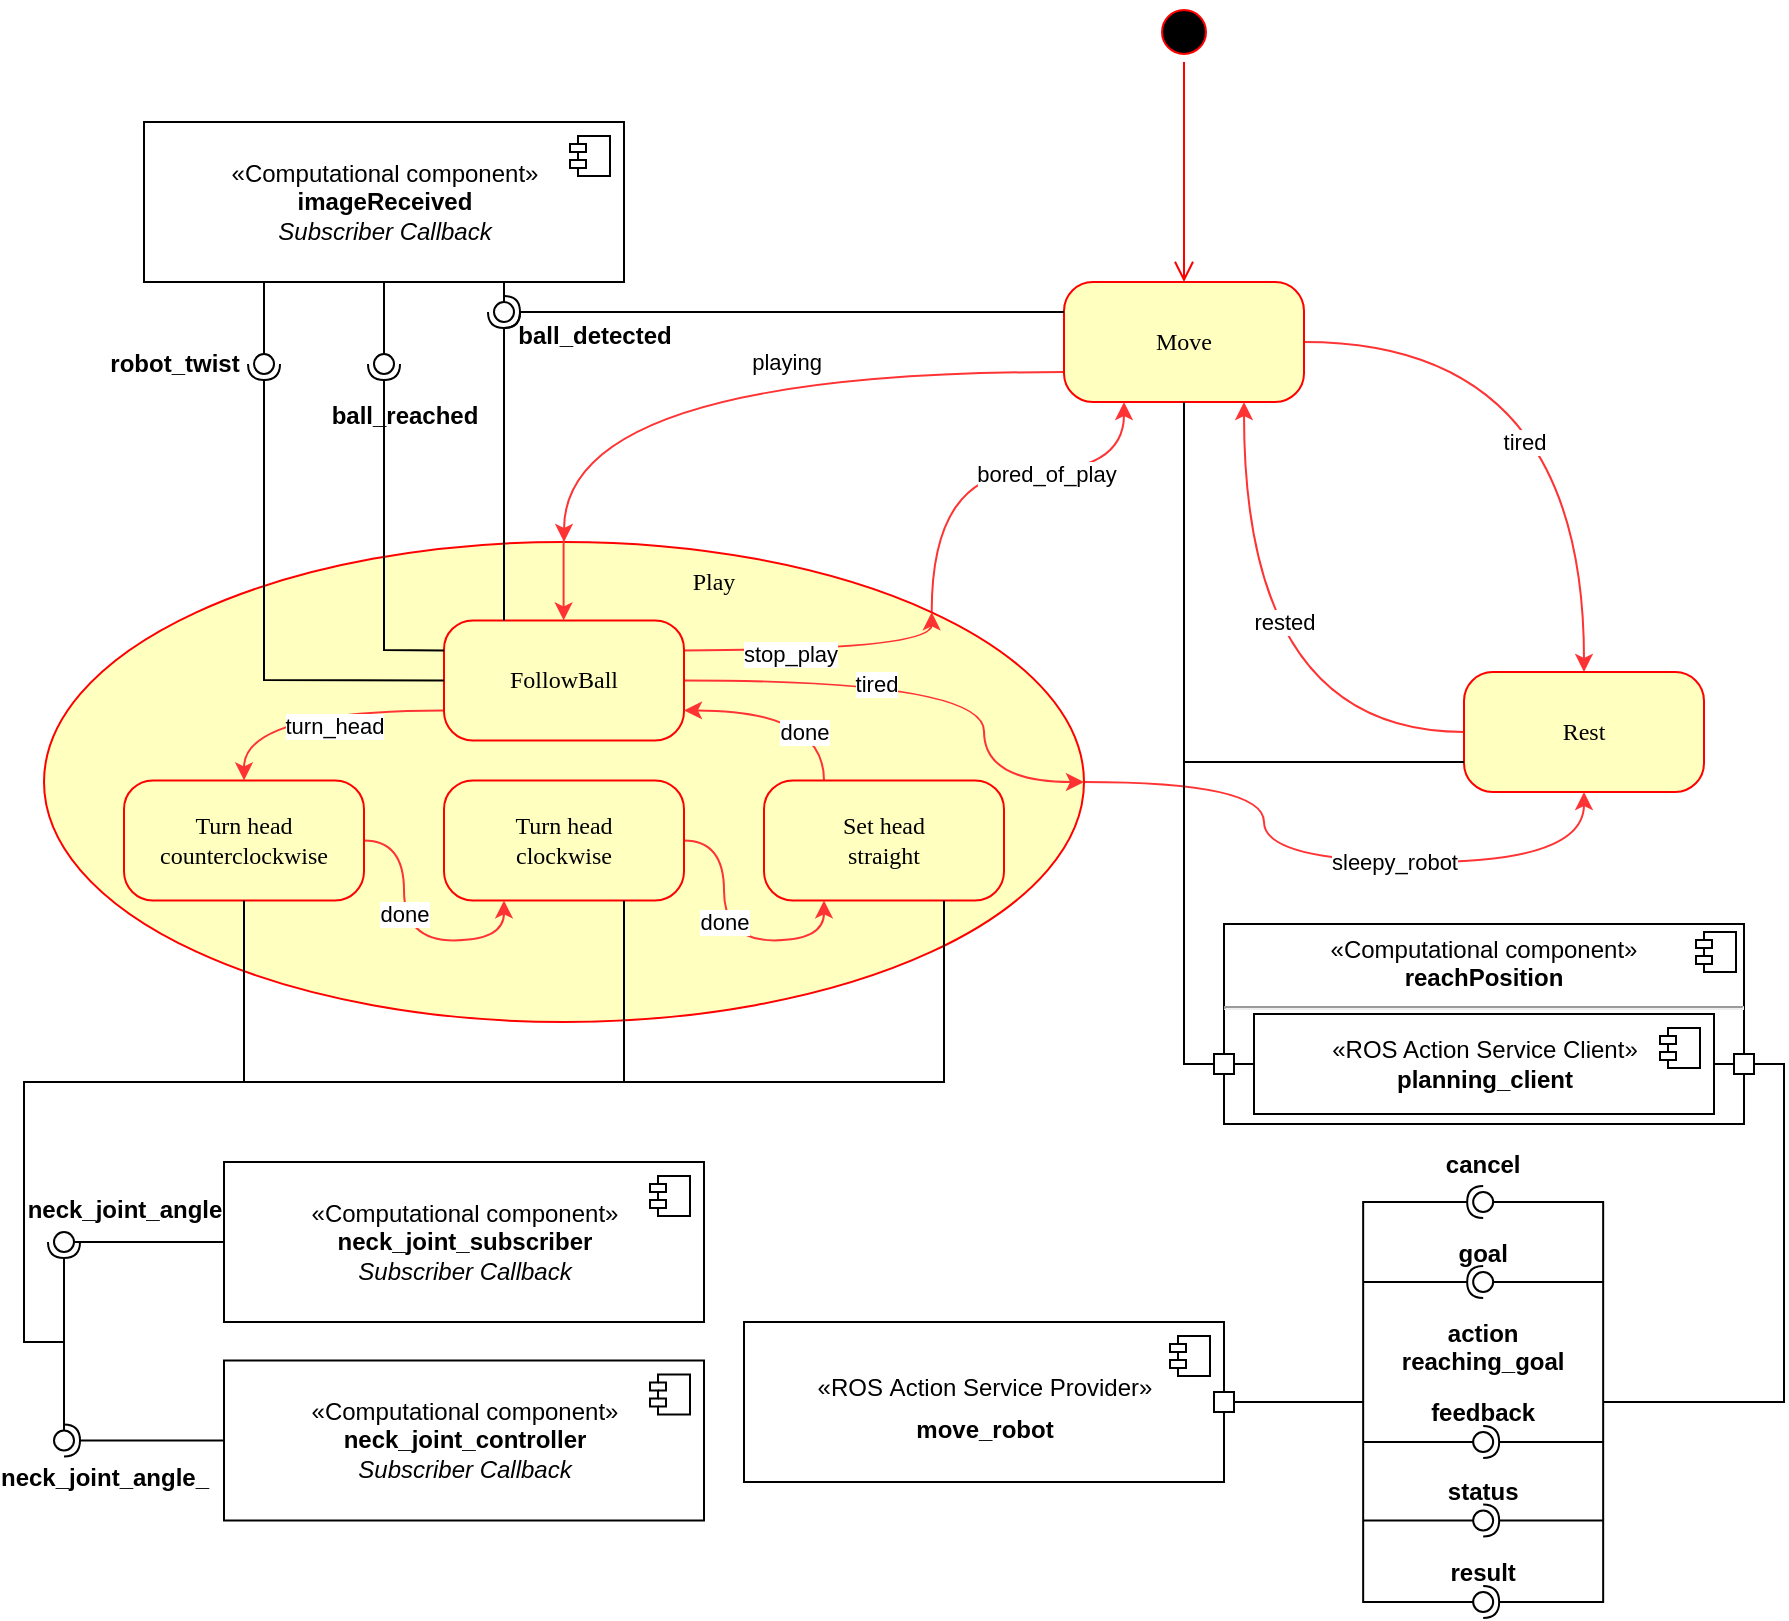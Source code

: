 <mxfile version="13.10.0" type="device"><diagram name="Page-1" id="58cdce13-f638-feb5-8d6f-7d28b1aa9fa0"><mxGraphModel dx="2427" dy="840" grid="1" gridSize="10" guides="1" tooltips="1" connect="1" arrows="1" fold="1" page="1" pageScale="1" pageWidth="1100" pageHeight="850" background="#ffffff" math="0" shadow="0"><root><mxCell id="0"/><mxCell id="1" parent="0"/><mxCell id="382b91b5511bd0f7-1" value="" style="ellipse;html=1;shape=startState;fillColor=#000000;strokeColor=#ff0000;rounded=1;shadow=0;comic=0;labelBackgroundColor=none;fontFamily=Verdana;fontSize=12;fontColor=#000000;align=center;direction=south;" parent="1" vertex="1"><mxGeometry x="445" y="60" width="30" height="30" as="geometry"/></mxCell><mxCell id="q9fTRV6pv9ZnCtk3dpwy-1" style="edgeStyle=orthogonalEdgeStyle;orthogonalLoop=1;jettySize=auto;html=1;entryX=0.5;entryY=0;entryDx=0;entryDy=0;strokeColor=#FF3333;curved=1;" parent="1" source="382b91b5511bd0f7-6" target="382b91b5511bd0f7-7" edge="1"><mxGeometry relative="1" as="geometry"/></mxCell><mxCell id="q9fTRV6pv9ZnCtk3dpwy-2" value="tired" style="edgeLabel;html=1;align=center;verticalAlign=middle;resizable=0;points=[];" parent="q9fTRV6pv9ZnCtk3dpwy-1" vertex="1" connectable="0"><mxGeometry x="-0.41" y="2" relative="1" as="geometry"><mxPoint x="20" y="52" as="offset"/></mxGeometry></mxCell><mxCell id="q9fTRV6pv9ZnCtk3dpwy-8" style="edgeStyle=orthogonalEdgeStyle;orthogonalLoop=1;jettySize=auto;html=1;strokeColor=#FF3333;curved=1;exitX=0;exitY=0.75;exitDx=0;exitDy=0;" parent="1" source="382b91b5511bd0f7-6" target="RndtW7OPhtm_kbMzZu8z-10" edge="1"><mxGeometry relative="1" as="geometry"><mxPoint x="280" y="350" as="targetPoint"/></mxGeometry></mxCell><mxCell id="q9fTRV6pv9ZnCtk3dpwy-9" value="playing" style="edgeLabel;html=1;align=center;verticalAlign=middle;resizable=0;points=[];" parent="q9fTRV6pv9ZnCtk3dpwy-8" vertex="1" connectable="0"><mxGeometry x="-0.731" y="2" relative="1" as="geometry"><mxPoint x="-93.97" y="-7.03" as="offset"/></mxGeometry></mxCell><mxCell id="382b91b5511bd0f7-6" value="Move" style="rounded=1;whiteSpace=wrap;html=1;arcSize=24;fillColor=#ffffc0;strokeColor=#ff0000;shadow=0;comic=0;labelBackgroundColor=none;fontFamily=Verdana;fontSize=12;fontColor=#000000;align=center;" parent="1" vertex="1"><mxGeometry x="400" y="200" width="120" height="60" as="geometry"/></mxCell><mxCell id="q9fTRV6pv9ZnCtk3dpwy-3" style="edgeStyle=orthogonalEdgeStyle;orthogonalLoop=1;jettySize=auto;html=1;entryX=0.75;entryY=1;entryDx=0;entryDy=0;strokeColor=#FF3333;curved=1;" parent="1" source="382b91b5511bd0f7-7" target="382b91b5511bd0f7-6" edge="1"><mxGeometry relative="1" as="geometry"/></mxCell><mxCell id="q9fTRV6pv9ZnCtk3dpwy-4" value="rested" style="edgeLabel;html=1;align=center;verticalAlign=middle;resizable=0;points=[];" parent="q9fTRV6pv9ZnCtk3dpwy-3" vertex="1" connectable="0"><mxGeometry x="-0.527" y="2" relative="1" as="geometry"><mxPoint x="-25" y="-57" as="offset"/></mxGeometry></mxCell><mxCell id="382b91b5511bd0f7-7" value="Rest" style="rounded=1;whiteSpace=wrap;html=1;arcSize=24;fillColor=#ffffc0;strokeColor=#ff0000;shadow=0;comic=0;labelBackgroundColor=none;fontFamily=Verdana;fontSize=12;fontColor=#000000;align=center;" parent="1" vertex="1"><mxGeometry x="600" y="395" width="120" height="60" as="geometry"/></mxCell><mxCell id="2a3bc250acf0617d-9" style="edgeStyle=orthogonalEdgeStyle;html=1;labelBackgroundColor=none;endArrow=open;endSize=8;strokeColor=#ff0000;fontFamily=Verdana;fontSize=12;align=left;" parent="1" source="382b91b5511bd0f7-1" target="382b91b5511bd0f7-6" edge="1"><mxGeometry relative="1" as="geometry"/></mxCell><mxCell id="q9fTRV6pv9ZnCtk3dpwy-49" value="" style="rounded=0;orthogonalLoop=1;jettySize=auto;html=1;endArrow=none;endFill=0;entryX=0;entryY=0.75;entryDx=0;entryDy=0;" parent="1" target="382b91b5511bd0f7-7" edge="1"><mxGeometry relative="1" as="geometry"><mxPoint x="460" y="440" as="sourcePoint"/><mxPoint x="465" y="460" as="targetPoint"/><Array as="points"/></mxGeometry></mxCell><mxCell id="WLlmBkGU7mOKNm66oaOC-33" value="" style="rounded=0;orthogonalLoop=1;jettySize=auto;html=1;endArrow=none;endFill=0;" parent="1" edge="1"><mxGeometry relative="1" as="geometry"><mxPoint x="549.58" y="659.5" as="sourcePoint"/><mxPoint x="549.58" y="860.5" as="targetPoint"/><Array as="points"/></mxGeometry></mxCell><mxCell id="WLlmBkGU7mOKNm66oaOC-34" value="" style="rounded=0;orthogonalLoop=1;jettySize=auto;html=1;endArrow=none;endFill=0;" parent="1" target="WLlmBkGU7mOKNm66oaOC-36" edge="1"><mxGeometry relative="1" as="geometry"><mxPoint x="669.58" y="660" as="sourcePoint"/></mxGeometry></mxCell><mxCell id="WLlmBkGU7mOKNm66oaOC-35" value="" style="rounded=0;orthogonalLoop=1;jettySize=auto;html=1;endArrow=halfCircle;endFill=0;entryX=0.5;entryY=0.5;entryDx=0;entryDy=0;endSize=6;strokeWidth=1;" parent="1" target="WLlmBkGU7mOKNm66oaOC-36" edge="1"><mxGeometry relative="1" as="geometry"><mxPoint x="549.58" y="660" as="sourcePoint"/></mxGeometry></mxCell><mxCell id="WLlmBkGU7mOKNm66oaOC-36" value="" style="ellipse;whiteSpace=wrap;html=1;fontFamily=Helvetica;fontSize=12;fontColor=#000000;align=center;strokeColor=#000000;fillColor=#ffffff;points=[];aspect=fixed;resizable=0;" parent="1" vertex="1"><mxGeometry x="604.58" y="655" width="10" height="10" as="geometry"/></mxCell><mxCell id="WLlmBkGU7mOKNm66oaOC-37" value="" style="rounded=0;orthogonalLoop=1;jettySize=auto;html=1;endArrow=none;endFill=0;" parent="1" target="WLlmBkGU7mOKNm66oaOC-39" edge="1"><mxGeometry relative="1" as="geometry"><mxPoint x="669.58" y="700" as="sourcePoint"/></mxGeometry></mxCell><mxCell id="WLlmBkGU7mOKNm66oaOC-38" value="" style="rounded=0;orthogonalLoop=1;jettySize=auto;html=1;endArrow=halfCircle;endFill=0;entryX=0.5;entryY=0.5;entryDx=0;entryDy=0;endSize=6;strokeWidth=1;" parent="1" target="WLlmBkGU7mOKNm66oaOC-39" edge="1"><mxGeometry relative="1" as="geometry"><mxPoint x="549.58" y="700" as="sourcePoint"/></mxGeometry></mxCell><mxCell id="WLlmBkGU7mOKNm66oaOC-39" value="" style="ellipse;whiteSpace=wrap;html=1;fontFamily=Helvetica;fontSize=12;fontColor=#000000;align=center;strokeColor=#000000;fillColor=#ffffff;points=[];aspect=fixed;resizable=0;" parent="1" vertex="1"><mxGeometry x="604.58" y="695" width="10" height="10" as="geometry"/></mxCell><mxCell id="WLlmBkGU7mOKNm66oaOC-40" value="goal" style="text;align=center;fontStyle=1;verticalAlign=middle;spacingLeft=3;spacingRight=3;strokeColor=none;rotatable=0;points=[[0,0.5],[1,0.5]];portConstraint=eastwest;" parent="1" vertex="1"><mxGeometry x="594.58" y="674.25" width="30" height="21" as="geometry"/></mxCell><mxCell id="WLlmBkGU7mOKNm66oaOC-41" value="action&#10;reaching_goal" style="text;align=center;fontStyle=1;verticalAlign=middle;spacingLeft=3;spacingRight=3;strokeColor=none;rotatable=0;points=[[0,0.5],[1,0.5]];portConstraint=eastwest;" parent="1" vertex="1"><mxGeometry x="569.58" y="719" width="80" height="26" as="geometry"/></mxCell><mxCell id="WLlmBkGU7mOKNm66oaOC-46" value="" style="rounded=0;orthogonalLoop=1;jettySize=auto;html=1;endArrow=none;endFill=0;" parent="1" target="WLlmBkGU7mOKNm66oaOC-48" edge="1"><mxGeometry relative="1" as="geometry"><mxPoint x="549.58" y="819.25" as="sourcePoint"/></mxGeometry></mxCell><mxCell id="WLlmBkGU7mOKNm66oaOC-47" value="" style="rounded=0;orthogonalLoop=1;jettySize=auto;html=1;endArrow=halfCircle;endFill=0;entryX=0.5;entryY=0.5;entryDx=0;entryDy=0;endSize=6;strokeWidth=1;" parent="1" target="WLlmBkGU7mOKNm66oaOC-48" edge="1"><mxGeometry relative="1" as="geometry"><mxPoint x="669.58" y="819.25" as="sourcePoint"/></mxGeometry></mxCell><mxCell id="WLlmBkGU7mOKNm66oaOC-48" value="" style="ellipse;whiteSpace=wrap;html=1;fontFamily=Helvetica;fontSize=12;fontColor=#000000;align=center;strokeColor=#000000;fillColor=#ffffff;points=[];aspect=fixed;resizable=0;" parent="1" vertex="1"><mxGeometry x="604.58" y="814.25" width="10" height="10" as="geometry"/></mxCell><mxCell id="WLlmBkGU7mOKNm66oaOC-49" value="status" style="text;align=center;fontStyle=1;verticalAlign=middle;spacingLeft=3;spacingRight=3;strokeColor=none;rotatable=0;points=[[0,0.5],[1,0.5]];portConstraint=eastwest;" parent="1" vertex="1"><mxGeometry x="594.58" y="793.25" width="30" height="21" as="geometry"/></mxCell><mxCell id="WLlmBkGU7mOKNm66oaOC-50" value="" style="rounded=0;orthogonalLoop=1;jettySize=auto;html=1;endArrow=none;endFill=0;" parent="1" target="WLlmBkGU7mOKNm66oaOC-52" edge="1"><mxGeometry relative="1" as="geometry"><mxPoint x="549.58" y="860" as="sourcePoint"/></mxGeometry></mxCell><mxCell id="WLlmBkGU7mOKNm66oaOC-51" value="" style="rounded=0;orthogonalLoop=1;jettySize=auto;html=1;endArrow=halfCircle;endFill=0;entryX=0.5;entryY=0.5;entryDx=0;entryDy=0;endSize=6;strokeWidth=1;" parent="1" target="WLlmBkGU7mOKNm66oaOC-52" edge="1"><mxGeometry relative="1" as="geometry"><mxPoint x="669.58" y="860" as="sourcePoint"/></mxGeometry></mxCell><mxCell id="WLlmBkGU7mOKNm66oaOC-52" value="" style="ellipse;whiteSpace=wrap;html=1;fontFamily=Helvetica;fontSize=12;fontColor=#000000;align=center;strokeColor=#000000;fillColor=#ffffff;points=[];aspect=fixed;resizable=0;" parent="1" vertex="1"><mxGeometry x="604.58" y="855" width="10" height="10" as="geometry"/></mxCell><mxCell id="WLlmBkGU7mOKNm66oaOC-53" value="result" style="text;align=center;fontStyle=1;verticalAlign=middle;spacingLeft=3;spacingRight=3;strokeColor=none;rotatable=0;points=[[0,0.5],[1,0.5]];portConstraint=eastwest;" parent="1" vertex="1"><mxGeometry x="594.58" y="834" width="30" height="21" as="geometry"/></mxCell><mxCell id="WLlmBkGU7mOKNm66oaOC-54" value="" style="rounded=0;orthogonalLoop=1;jettySize=auto;html=1;endArrow=none;endFill=0;" parent="1" edge="1"><mxGeometry relative="1" as="geometry"><mxPoint x="669.58" y="659.5" as="sourcePoint"/><mxPoint x="669.58" y="860.5" as="targetPoint"/><Array as="points"/></mxGeometry></mxCell><mxCell id="WLlmBkGU7mOKNm66oaOC-55" value="cancel" style="text;align=center;fontStyle=1;verticalAlign=middle;spacingLeft=3;spacingRight=3;strokeColor=none;rotatable=0;points=[[0,0.5],[1,0.5]];portConstraint=eastwest;" parent="1" vertex="1"><mxGeometry x="594.58" y="630" width="30" height="21" as="geometry"/></mxCell><mxCell id="WLlmBkGU7mOKNm66oaOC-56" value="" style="rounded=0;orthogonalLoop=1;jettySize=auto;html=1;endArrow=none;endFill=0;" parent="1" target="WLlmBkGU7mOKNm66oaOC-58" edge="1"><mxGeometry relative="1" as="geometry"><mxPoint x="549.58" y="780" as="sourcePoint"/></mxGeometry></mxCell><mxCell id="WLlmBkGU7mOKNm66oaOC-57" value="" style="rounded=0;orthogonalLoop=1;jettySize=auto;html=1;endArrow=halfCircle;endFill=0;entryX=0.5;entryY=0.5;entryDx=0;entryDy=0;endSize=6;strokeWidth=1;" parent="1" target="WLlmBkGU7mOKNm66oaOC-58" edge="1"><mxGeometry relative="1" as="geometry"><mxPoint x="669.58" y="780" as="sourcePoint"/></mxGeometry></mxCell><mxCell id="WLlmBkGU7mOKNm66oaOC-58" value="" style="ellipse;whiteSpace=wrap;html=1;fontFamily=Helvetica;fontSize=12;fontColor=#000000;align=center;strokeColor=#000000;fillColor=#ffffff;points=[];aspect=fixed;resizable=0;" parent="1" vertex="1"><mxGeometry x="604.58" y="775" width="10" height="10" as="geometry"/></mxCell><mxCell id="WLlmBkGU7mOKNm66oaOC-59" value="feedback" style="text;align=center;fontStyle=1;verticalAlign=middle;spacingLeft=3;spacingRight=3;strokeColor=none;rotatable=0;points=[[0,0.5],[1,0.5]];portConstraint=eastwest;" parent="1" vertex="1"><mxGeometry x="594.58" y="754" width="30" height="21" as="geometry"/></mxCell><mxCell id="WLlmBkGU7mOKNm66oaOC-70" value="«Computational component»&lt;br&gt;&lt;b&gt;imageReceived&lt;br&gt;&lt;/b&gt;&lt;i&gt;Subscriber Callback&lt;/i&gt;" style="html=1;dropTarget=0;" parent="1" vertex="1"><mxGeometry x="-60" y="120" width="240" height="80" as="geometry"/></mxCell><mxCell id="WLlmBkGU7mOKNm66oaOC-71" value="" style="shape=module;jettyWidth=8;jettyHeight=4;" parent="WLlmBkGU7mOKNm66oaOC-70" vertex="1"><mxGeometry x="1" width="20" height="20" relative="1" as="geometry"><mxPoint x="-27" y="7" as="offset"/></mxGeometry></mxCell><mxCell id="RndtW7OPhtm_kbMzZu8z-28" style="edgeStyle=orthogonalEdgeStyle;curved=1;orthogonalLoop=1;jettySize=auto;html=1;exitX=0.5;exitY=0;exitDx=0;exitDy=0;entryX=0.5;entryY=0;entryDx=0;entryDy=0;strokeColor=#FF3333;" parent="1" source="RndtW7OPhtm_kbMzZu8z-10" target="RndtW7OPhtm_kbMzZu8z-11" edge="1"><mxGeometry relative="1" as="geometry"/></mxCell><mxCell id="RndtW7OPhtm_kbMzZu8z-29" style="edgeStyle=orthogonalEdgeStyle;curved=1;orthogonalLoop=1;jettySize=auto;html=1;entryX=0.5;entryY=0;entryDx=0;entryDy=0;strokeColor=#FF3333;" parent="1" source="RndtW7OPhtm_kbMzZu8z-10" target="RndtW7OPhtm_kbMzZu8z-11" edge="1"><mxGeometry relative="1" as="geometry"/></mxCell><mxCell id="RndtW7OPhtm_kbMzZu8z-35" style="edgeStyle=orthogonalEdgeStyle;curved=1;orthogonalLoop=1;jettySize=auto;html=1;entryX=0.5;entryY=1;entryDx=0;entryDy=0;strokeColor=#FF3333;" parent="1" source="RndtW7OPhtm_kbMzZu8z-10" target="382b91b5511bd0f7-7" edge="1"><mxGeometry relative="1" as="geometry"><Array as="points"><mxPoint x="500" y="450"/><mxPoint x="500" y="490"/><mxPoint x="660" y="490"/></Array></mxGeometry></mxCell><mxCell id="RndtW7OPhtm_kbMzZu8z-36" value="sleepy_robot" style="edgeLabel;html=1;align=center;verticalAlign=middle;resizable=0;points=[];" parent="RndtW7OPhtm_kbMzZu8z-35" vertex="1" connectable="0"><mxGeometry x="0.171" y="-2" relative="1" as="geometry"><mxPoint x="4.48" y="-2" as="offset"/></mxGeometry></mxCell><mxCell id="RndtW7OPhtm_kbMzZu8z-37" style="edgeStyle=orthogonalEdgeStyle;curved=1;orthogonalLoop=1;jettySize=auto;html=1;exitX=1;exitY=0;exitDx=0;exitDy=0;strokeColor=#FF3333;entryX=0.25;entryY=1;entryDx=0;entryDy=0;" parent="1" source="RndtW7OPhtm_kbMzZu8z-10" target="382b91b5511bd0f7-6" edge="1"><mxGeometry relative="1" as="geometry"><mxPoint x="440" y="310" as="targetPoint"/></mxGeometry></mxCell><mxCell id="RndtW7OPhtm_kbMzZu8z-38" value="bored_of_play" style="edgeLabel;html=1;align=center;verticalAlign=middle;resizable=0;points=[];" parent="RndtW7OPhtm_kbMzZu8z-37" vertex="1" connectable="0"><mxGeometry x="0.262" y="-1" relative="1" as="geometry"><mxPoint as="offset"/></mxGeometry></mxCell><mxCell id="RndtW7OPhtm_kbMzZu8z-10" value="Play" style="ellipse;whiteSpace=wrap;html=1;fillColor=#ffffc0;rounded=1;shadow=0;fontFamily=Verdana;strokeColor=#ff0000;arcSize=24;comic=0;spacingBottom=200;spacingLeft=150;" parent="1" vertex="1"><mxGeometry x="-110" y="330" width="520" height="240" as="geometry"/></mxCell><mxCell id="RndtW7OPhtm_kbMzZu8z-20" style="edgeStyle=orthogonalEdgeStyle;curved=1;orthogonalLoop=1;jettySize=auto;html=1;entryX=0.5;entryY=0;entryDx=0;entryDy=0;strokeColor=#FF3333;exitX=0;exitY=0.75;exitDx=0;exitDy=0;" parent="1" source="RndtW7OPhtm_kbMzZu8z-11" target="RndtW7OPhtm_kbMzZu8z-13" edge="1"><mxGeometry relative="1" as="geometry"/></mxCell><mxCell id="RndtW7OPhtm_kbMzZu8z-24" value="turn_head" style="edgeLabel;html=1;align=center;verticalAlign=middle;resizable=0;points=[];" parent="RndtW7OPhtm_kbMzZu8z-20" vertex="1" connectable="0"><mxGeometry x="-0.183" y="8" relative="1" as="geometry"><mxPoint as="offset"/></mxGeometry></mxCell><mxCell id="RndtW7OPhtm_kbMzZu8z-44" style="edgeStyle=orthogonalEdgeStyle;curved=1;orthogonalLoop=1;jettySize=auto;html=1;exitX=1;exitY=0.25;exitDx=0;exitDy=0;entryX=1;entryY=0;entryDx=0;entryDy=0;strokeColor=#FF3333;" parent="1" source="RndtW7OPhtm_kbMzZu8z-11" target="RndtW7OPhtm_kbMzZu8z-10" edge="1"><mxGeometry relative="1" as="geometry"><Array as="points"><mxPoint x="334" y="384"/></Array></mxGeometry></mxCell><mxCell id="RndtW7OPhtm_kbMzZu8z-47" value="stop_play" style="edgeLabel;html=1;align=center;verticalAlign=middle;resizable=0;points=[];" parent="RndtW7OPhtm_kbMzZu8z-44" vertex="1" connectable="0"><mxGeometry x="-0.262" y="-2" relative="1" as="geometry"><mxPoint as="offset"/></mxGeometry></mxCell><mxCell id="RndtW7OPhtm_kbMzZu8z-45" style="edgeStyle=orthogonalEdgeStyle;curved=1;orthogonalLoop=1;jettySize=auto;html=1;entryX=1;entryY=0.5;entryDx=0;entryDy=0;strokeColor=#FF3333;exitX=1;exitY=0.5;exitDx=0;exitDy=0;" parent="1" source="RndtW7OPhtm_kbMzZu8z-11" target="RndtW7OPhtm_kbMzZu8z-10" edge="1"><mxGeometry relative="1" as="geometry"><Array as="points"><mxPoint x="360" y="399"/><mxPoint x="360" y="450"/></Array></mxGeometry></mxCell><mxCell id="RndtW7OPhtm_kbMzZu8z-46" value="tired" style="edgeLabel;html=1;align=center;verticalAlign=middle;resizable=0;points=[];" parent="RndtW7OPhtm_kbMzZu8z-45" vertex="1" connectable="0"><mxGeometry x="-0.233" y="-2" relative="1" as="geometry"><mxPoint as="offset"/></mxGeometry></mxCell><mxCell id="RndtW7OPhtm_kbMzZu8z-11" value="FollowBall" style="rounded=1;whiteSpace=wrap;html=1;arcSize=24;fillColor=#ffffc0;strokeColor=#ff0000;shadow=0;comic=0;labelBackgroundColor=none;fontFamily=Verdana;fontSize=12;fontColor=#000000;align=center;" parent="1" vertex="1"><mxGeometry x="90" y="369.19" width="120" height="60" as="geometry"/></mxCell><mxCell id="RndtW7OPhtm_kbMzZu8z-22" style="edgeStyle=orthogonalEdgeStyle;curved=1;orthogonalLoop=1;jettySize=auto;html=1;entryX=0.25;entryY=1;entryDx=0;entryDy=0;strokeColor=#FF3333;" parent="1" source="RndtW7OPhtm_kbMzZu8z-12" target="RndtW7OPhtm_kbMzZu8z-14" edge="1"><mxGeometry relative="1" as="geometry"/></mxCell><mxCell id="RndtW7OPhtm_kbMzZu8z-26" value="done" style="edgeLabel;html=1;align=center;verticalAlign=middle;resizable=0;points=[];" parent="RndtW7OPhtm_kbMzZu8z-22" vertex="1" connectable="0"><mxGeometry x="-0.023" y="7" relative="1" as="geometry"><mxPoint x="-7.03" y="-7.74" as="offset"/></mxGeometry></mxCell><mxCell id="RndtW7OPhtm_kbMzZu8z-12" value="Turn head&lt;br&gt;clockwise" style="rounded=1;whiteSpace=wrap;html=1;arcSize=24;fillColor=#ffffc0;strokeColor=#ff0000;shadow=0;comic=0;labelBackgroundColor=none;fontFamily=Verdana;fontSize=12;fontColor=#000000;align=center;" parent="1" vertex="1"><mxGeometry x="90" y="449.19" width="120" height="60" as="geometry"/></mxCell><mxCell id="RndtW7OPhtm_kbMzZu8z-21" style="edgeStyle=orthogonalEdgeStyle;curved=1;orthogonalLoop=1;jettySize=auto;html=1;entryX=0.25;entryY=1;entryDx=0;entryDy=0;strokeColor=#FF3333;" parent="1" source="RndtW7OPhtm_kbMzZu8z-13" target="RndtW7OPhtm_kbMzZu8z-12" edge="1"><mxGeometry relative="1" as="geometry"/></mxCell><mxCell id="RndtW7OPhtm_kbMzZu8z-25" value="done" style="edgeLabel;html=1;align=center;verticalAlign=middle;resizable=0;points=[];" parent="RndtW7OPhtm_kbMzZu8z-21" vertex="1" connectable="0"><mxGeometry x="-0.003" y="5" relative="1" as="geometry"><mxPoint y="-8.8" as="offset"/></mxGeometry></mxCell><mxCell id="RndtW7OPhtm_kbMzZu8z-13" value="Turn head&lt;br&gt;counterclockwise" style="rounded=1;whiteSpace=wrap;html=1;arcSize=24;fillColor=#ffffc0;strokeColor=#ff0000;shadow=0;comic=0;labelBackgroundColor=none;fontFamily=Verdana;fontSize=12;fontColor=#000000;align=center;" parent="1" vertex="1"><mxGeometry x="-70" y="449.19" width="120" height="60" as="geometry"/></mxCell><mxCell id="RndtW7OPhtm_kbMzZu8z-23" style="edgeStyle=orthogonalEdgeStyle;curved=1;orthogonalLoop=1;jettySize=auto;html=1;entryX=1;entryY=0.75;entryDx=0;entryDy=0;strokeColor=#FF3333;exitX=0.25;exitY=0;exitDx=0;exitDy=0;" parent="1" source="RndtW7OPhtm_kbMzZu8z-14" target="RndtW7OPhtm_kbMzZu8z-11" edge="1"><mxGeometry relative="1" as="geometry"/></mxCell><mxCell id="RndtW7OPhtm_kbMzZu8z-27" value="done" style="edgeLabel;html=1;align=center;verticalAlign=middle;resizable=0;points=[];" parent="RndtW7OPhtm_kbMzZu8z-23" vertex="1" connectable="0"><mxGeometry x="0.065" y="10" relative="1" as="geometry"><mxPoint x="10.92" y="0.8" as="offset"/></mxGeometry></mxCell><mxCell id="RndtW7OPhtm_kbMzZu8z-14" value="Set head&lt;br&gt;straight" style="rounded=1;whiteSpace=wrap;html=1;arcSize=24;fillColor=#ffffc0;strokeColor=#ff0000;shadow=0;comic=0;labelBackgroundColor=none;fontFamily=Verdana;fontSize=12;fontColor=#000000;align=center;" parent="1" vertex="1"><mxGeometry x="250" y="449.19" width="120" height="60" as="geometry"/></mxCell><mxCell id="RndtW7OPhtm_kbMzZu8z-32" style="edgeStyle=orthogonalEdgeStyle;orthogonalLoop=1;jettySize=auto;html=1;entryX=0.75;entryY=1;entryDx=0;entryDy=0;strokeColor=#FF3333;curved=1;" parent="1" edge="1"><mxGeometry relative="1" as="geometry"><mxPoint x="149.8" y="329.19" as="sourcePoint"/><mxPoint x="149.8" y="369.19" as="targetPoint"/><Array as="points"><mxPoint x="149.8" y="349.19"/><mxPoint x="149.8" y="349.19"/></Array></mxGeometry></mxCell><mxCell id="RndtW7OPhtm_kbMzZu8z-48" value="«Computational component»&lt;br&gt;&lt;b&gt;neck_joint_subscriber&lt;br&gt;&lt;/b&gt;&lt;i&gt;Subscriber Callback&lt;/i&gt;" style="html=1;dropTarget=0;" parent="1" vertex="1"><mxGeometry x="-20" y="640" width="240" height="80" as="geometry"/></mxCell><mxCell id="RndtW7OPhtm_kbMzZu8z-49" value="" style="shape=module;jettyWidth=8;jettyHeight=4;" parent="RndtW7OPhtm_kbMzZu8z-48" vertex="1"><mxGeometry x="1" width="20" height="20" relative="1" as="geometry"><mxPoint x="-27" y="7" as="offset"/></mxGeometry></mxCell><mxCell id="RndtW7OPhtm_kbMzZu8z-50" value="«Computational component»&lt;br&gt;&lt;b&gt;neck_joint_controller&lt;br&gt;&lt;/b&gt;&lt;i&gt;Subscriber Callback&lt;/i&gt;" style="html=1;dropTarget=0;" parent="1" vertex="1"><mxGeometry x="-20" y="739.25" width="240" height="80" as="geometry"/></mxCell><mxCell id="RndtW7OPhtm_kbMzZu8z-51" value="" style="shape=module;jettyWidth=8;jettyHeight=4;" parent="RndtW7OPhtm_kbMzZu8z-50" vertex="1"><mxGeometry x="1" width="20" height="20" relative="1" as="geometry"><mxPoint x="-27" y="7" as="offset"/></mxGeometry></mxCell><mxCell id="RndtW7OPhtm_kbMzZu8z-64" value="" style="rounded=0;orthogonalLoop=1;jettySize=auto;html=1;endArrow=none;endFill=0;exitX=0;exitY=0.5;exitDx=0;exitDy=0;" parent="1" source="RndtW7OPhtm_kbMzZu8z-48" target="RndtW7OPhtm_kbMzZu8z-66" edge="1"><mxGeometry relative="1" as="geometry"><mxPoint x="-10" y="684" as="sourcePoint"/></mxGeometry></mxCell><mxCell id="RndtW7OPhtm_kbMzZu8z-65" value="" style="rounded=0;orthogonalLoop=1;jettySize=auto;html=1;endArrow=halfCircle;endFill=0;entryX=0.5;entryY=0.5;entryDx=0;entryDy=0;endSize=6;strokeWidth=1;" parent="1" target="RndtW7OPhtm_kbMzZu8z-66" edge="1"><mxGeometry relative="1" as="geometry"><mxPoint x="-100" y="730" as="sourcePoint"/></mxGeometry></mxCell><mxCell id="RndtW7OPhtm_kbMzZu8z-66" value="" style="ellipse;whiteSpace=wrap;html=1;fontFamily=Helvetica;fontSize=12;fontColor=#000000;align=center;strokeColor=#000000;fillColor=#ffffff;points=[];aspect=fixed;resizable=0;" parent="1" vertex="1"><mxGeometry x="-105" y="675" width="10" height="10" as="geometry"/></mxCell><mxCell id="RndtW7OPhtm_kbMzZu8z-67" value="" style="rounded=0;orthogonalLoop=1;jettySize=auto;html=1;endArrow=none;endFill=0;" parent="1" target="RndtW7OPhtm_kbMzZu8z-69" edge="1"><mxGeometry relative="1" as="geometry"><mxPoint x="-100" y="730" as="sourcePoint"/></mxGeometry></mxCell><mxCell id="RndtW7OPhtm_kbMzZu8z-68" value="" style="rounded=0;orthogonalLoop=1;jettySize=auto;html=1;endArrow=halfCircle;endFill=0;entryX=0.5;entryY=0.5;entryDx=0;entryDy=0;endSize=6;strokeWidth=1;exitX=0;exitY=0.5;exitDx=0;exitDy=0;" parent="1" source="RndtW7OPhtm_kbMzZu8z-50" target="RndtW7OPhtm_kbMzZu8z-69" edge="1"><mxGeometry relative="1" as="geometry"><mxPoint x="40" y="755" as="sourcePoint"/></mxGeometry></mxCell><mxCell id="RndtW7OPhtm_kbMzZu8z-69" value="" style="ellipse;whiteSpace=wrap;html=1;fontFamily=Helvetica;fontSize=12;fontColor=#000000;align=center;strokeColor=#000000;fillColor=#ffffff;points=[];aspect=fixed;resizable=0;" parent="1" vertex="1"><mxGeometry x="-105" y="774.25" width="10" height="10" as="geometry"/></mxCell><mxCell id="RndtW7OPhtm_kbMzZu8z-70" value="" style="rounded=0;orthogonalLoop=1;jettySize=auto;html=1;endArrow=none;endFill=0;entryX=0.5;entryY=1;entryDx=0;entryDy=0;" parent="1" target="RndtW7OPhtm_kbMzZu8z-13" edge="1"><mxGeometry relative="1" as="geometry"><mxPoint x="-100" y="730" as="sourcePoint"/><mxPoint x="250.0" y="718.91" as="targetPoint"/><Array as="points"><mxPoint x="-120" y="730"/><mxPoint x="-120" y="600"/><mxPoint x="-10" y="600"/></Array></mxGeometry></mxCell><mxCell id="RndtW7OPhtm_kbMzZu8z-73" value="" style="rounded=0;orthogonalLoop=1;jettySize=auto;html=1;endArrow=none;endFill=0;entryX=0.75;entryY=1;entryDx=0;entryDy=0;" parent="1" target="RndtW7OPhtm_kbMzZu8z-12" edge="1"><mxGeometry relative="1" as="geometry"><mxPoint x="-100" y="730" as="sourcePoint"/><mxPoint y="519.19" as="targetPoint"/><Array as="points"><mxPoint x="-120" y="730"/><mxPoint x="-120" y="600"/><mxPoint x="180" y="600"/></Array></mxGeometry></mxCell><mxCell id="RndtW7OPhtm_kbMzZu8z-74" value="" style="rounded=0;orthogonalLoop=1;jettySize=auto;html=1;endArrow=none;endFill=0;entryX=0.75;entryY=1;entryDx=0;entryDy=0;" parent="1" target="RndtW7OPhtm_kbMzZu8z-14" edge="1"><mxGeometry relative="1" as="geometry"><mxPoint x="-100" y="730" as="sourcePoint"/><mxPoint x="190" y="519.19" as="targetPoint"/><Array as="points"><mxPoint x="-120" y="730"/><mxPoint x="-120" y="600"/><mxPoint x="340" y="600"/></Array></mxGeometry></mxCell><mxCell id="RndtW7OPhtm_kbMzZu8z-75" value="" style="rounded=0;orthogonalLoop=1;jettySize=auto;html=1;endArrow=none;endFill=0;exitX=0.75;exitY=1;exitDx=0;exitDy=0;" parent="1" source="WLlmBkGU7mOKNm66oaOC-70" target="RndtW7OPhtm_kbMzZu8z-77" edge="1"><mxGeometry relative="1" as="geometry"><mxPoint x="220" y="215" as="sourcePoint"/></mxGeometry></mxCell><mxCell id="RndtW7OPhtm_kbMzZu8z-76" value="" style="rounded=0;orthogonalLoop=1;jettySize=auto;html=1;endArrow=halfCircle;endFill=0;entryX=0.5;entryY=0.5;entryDx=0;entryDy=0;endSize=6;strokeWidth=1;exitX=0;exitY=0.25;exitDx=0;exitDy=0;" parent="1" source="382b91b5511bd0f7-6" target="RndtW7OPhtm_kbMzZu8z-77" edge="1"><mxGeometry relative="1" as="geometry"><mxPoint x="260" y="215" as="sourcePoint"/></mxGeometry></mxCell><mxCell id="RndtW7OPhtm_kbMzZu8z-77" value="" style="ellipse;whiteSpace=wrap;html=1;fontFamily=Helvetica;fontSize=12;fontColor=#000000;align=center;strokeColor=#000000;fillColor=#ffffff;points=[];aspect=fixed;resizable=0;" parent="1" vertex="1"><mxGeometry x="115" y="210" width="10" height="10" as="geometry"/></mxCell><mxCell id="RndtW7OPhtm_kbMzZu8z-83" value="" style="rounded=0;orthogonalLoop=1;jettySize=auto;html=1;endArrow=none;endFill=0;exitX=0.5;exitY=1;exitDx=0;exitDy=0;" parent="1" source="WLlmBkGU7mOKNm66oaOC-70" target="RndtW7OPhtm_kbMzZu8z-85" edge="1"><mxGeometry relative="1" as="geometry"><mxPoint y="205" as="sourcePoint"/></mxGeometry></mxCell><mxCell id="RndtW7OPhtm_kbMzZu8z-84" value="" style="rounded=0;orthogonalLoop=1;jettySize=auto;html=1;endArrow=halfCircle;endFill=0;entryX=0.5;entryY=0.5;entryDx=0;entryDy=0;endSize=6;strokeWidth=1;exitX=0;exitY=0.25;exitDx=0;exitDy=0;" parent="1" source="RndtW7OPhtm_kbMzZu8z-11" target="RndtW7OPhtm_kbMzZu8z-85" edge="1"><mxGeometry relative="1" as="geometry"><mxPoint y="290" as="sourcePoint"/><Array as="points"><mxPoint x="60" y="384"/></Array></mxGeometry></mxCell><mxCell id="RndtW7OPhtm_kbMzZu8z-85" value="" style="ellipse;whiteSpace=wrap;html=1;fontFamily=Helvetica;fontSize=12;fontColor=#000000;align=center;strokeColor=#000000;fillColor=#ffffff;points=[];aspect=fixed;resizable=0;" parent="1" vertex="1"><mxGeometry x="55" y="236" width="10" height="10" as="geometry"/></mxCell><mxCell id="RndtW7OPhtm_kbMzZu8z-86" value="ball_detected" style="text;align=center;fontStyle=1;verticalAlign=middle;spacingLeft=3;spacingRight=3;strokeColor=none;rotatable=0;points=[[0,0.5],[1,0.5]];portConstraint=eastwest;html=1;" parent="1" vertex="1"><mxGeometry x="125" y="214" width="80" height="26" as="geometry"/></mxCell><mxCell id="RndtW7OPhtm_kbMzZu8z-87" value="" style="rounded=0;orthogonalLoop=1;jettySize=auto;html=1;endArrow=none;endFill=0;exitX=0.25;exitY=1;exitDx=0;exitDy=0;" parent="1" source="WLlmBkGU7mOKNm66oaOC-70" target="RndtW7OPhtm_kbMzZu8z-89" edge="1"><mxGeometry relative="1" as="geometry"><mxPoint x="-10" y="235" as="sourcePoint"/></mxGeometry></mxCell><mxCell id="RndtW7OPhtm_kbMzZu8z-88" value="" style="rounded=0;orthogonalLoop=1;jettySize=auto;html=1;endArrow=halfCircle;endFill=0;entryX=0.5;entryY=0.5;entryDx=0;entryDy=0;endSize=6;strokeWidth=1;exitX=0;exitY=0.5;exitDx=0;exitDy=0;" parent="1" source="RndtW7OPhtm_kbMzZu8z-11" target="RndtW7OPhtm_kbMzZu8z-89" edge="1"><mxGeometry relative="1" as="geometry"><mxPoint x="30" y="235" as="sourcePoint"/><Array as="points"><mxPoint y="399"/></Array></mxGeometry></mxCell><mxCell id="RndtW7OPhtm_kbMzZu8z-89" value="" style="ellipse;whiteSpace=wrap;html=1;fontFamily=Helvetica;fontSize=12;fontColor=#000000;align=center;strokeColor=#000000;fillColor=#ffffff;points=[];aspect=fixed;resizable=0;" parent="1" vertex="1"><mxGeometry x="-5" y="236" width="10" height="10" as="geometry"/></mxCell><mxCell id="RndtW7OPhtm_kbMzZu8z-90" value="ball_reached" style="text;align=center;fontStyle=1;verticalAlign=middle;spacingLeft=3;spacingRight=3;strokeColor=none;rotatable=0;points=[[0,0.5],[1,0.5]];portConstraint=eastwest;html=1;" parent="1" vertex="1"><mxGeometry x="30" y="254" width="80" height="26" as="geometry"/></mxCell><mxCell id="RndtW7OPhtm_kbMzZu8z-91" value="robot_twist" style="text;align=center;fontStyle=1;verticalAlign=middle;spacingLeft=3;spacingRight=3;strokeColor=none;rotatable=0;points=[[0,0.5],[1,0.5]];portConstraint=eastwest;html=1;" parent="1" vertex="1"><mxGeometry x="-85" y="228" width="80" height="26" as="geometry"/></mxCell><mxCell id="RndtW7OPhtm_kbMzZu8z-92" value="neck_joint_angle" style="text;align=center;fontStyle=1;verticalAlign=middle;spacingLeft=3;spacingRight=3;strokeColor=none;rotatable=0;points=[[0,0.5],[1,0.5]];portConstraint=eastwest;html=1;" parent="1" vertex="1"><mxGeometry x="-110" y="651" width="80" height="26" as="geometry"/></mxCell><mxCell id="RndtW7OPhtm_kbMzZu8z-93" value="neck_joint_angle_" style="text;align=center;fontStyle=1;verticalAlign=middle;spacingLeft=3;spacingRight=3;strokeColor=none;rotatable=0;points=[[0,0.5],[1,0.5]];portConstraint=eastwest;html=1;" parent="1" vertex="1"><mxGeometry x="-120" y="785" width="80" height="26" as="geometry"/></mxCell><mxCell id="nwulu9e3QwXWdg49z_5a-8" value="" style="rounded=0;orthogonalLoop=1;jettySize=auto;html=1;endArrow=halfCircle;endFill=0;entryX=0.5;entryY=0.5;entryDx=0;entryDy=0;endSize=6;strokeWidth=1;exitX=0.25;exitY=0;exitDx=0;exitDy=0;" parent="1" source="RndtW7OPhtm_kbMzZu8z-11" edge="1"><mxGeometry relative="1" as="geometry"><mxPoint x="165" y="259" as="sourcePoint"/><mxPoint x="120" y="215" as="targetPoint"/></mxGeometry></mxCell><mxCell id="Dd4EXlyNX43E7_P9r_J4-6" value="&lt;p style=&quot;margin: 0px ; margin-top: 6px ; text-align: center&quot;&gt;«Computational component»&lt;br&gt;&lt;b&gt;reachPosition&lt;/b&gt;&lt;br&gt;&lt;/p&gt;&lt;hr&gt;&lt;p style=&quot;margin: 0px ; margin-left: 8px&quot;&gt;&lt;br&gt;&lt;/p&gt;" style="align=left;overflow=fill;html=1;dropTarget=0;" parent="1" vertex="1"><mxGeometry x="480" y="521" width="260" height="100" as="geometry"/></mxCell><mxCell id="Dd4EXlyNX43E7_P9r_J4-7" value="" style="shape=component;jettyWidth=8;jettyHeight=4;" parent="Dd4EXlyNX43E7_P9r_J4-6" vertex="1"><mxGeometry x="1" width="20" height="20" relative="1" as="geometry"><mxPoint x="-24" y="4" as="offset"/></mxGeometry></mxCell><mxCell id="Dd4EXlyNX43E7_P9r_J4-8" value="«ROS Action Service Client»&lt;br&gt;&lt;b&gt;planning_client&lt;/b&gt;" style="html=1;dropTarget=0;" parent="1" vertex="1"><mxGeometry x="495" y="566" width="230" height="50" as="geometry"/></mxCell><mxCell id="Dd4EXlyNX43E7_P9r_J4-9" value="" style="shape=module;jettyWidth=8;jettyHeight=4;" parent="Dd4EXlyNX43E7_P9r_J4-8" vertex="1"><mxGeometry x="1" width="20" height="20" relative="1" as="geometry"><mxPoint x="-27" y="7" as="offset"/></mxGeometry></mxCell><mxCell id="Dd4EXlyNX43E7_P9r_J4-10" value="" style="rounded=0;whiteSpace=wrap;html=1;" parent="1" vertex="1"><mxGeometry x="735" y="586" width="10" height="10" as="geometry"/></mxCell><mxCell id="Dd4EXlyNX43E7_P9r_J4-11" value="" style="rounded=0;orthogonalLoop=1;jettySize=auto;html=1;endArrow=none;endFill=0;entryX=1;entryY=0.5;entryDx=0;entryDy=0;exitX=0;exitY=0.5;exitDx=0;exitDy=0;" parent="1" source="Dd4EXlyNX43E7_P9r_J4-10" target="Dd4EXlyNX43E7_P9r_J4-8" edge="1"><mxGeometry relative="1" as="geometry"><mxPoint x="740" y="610" as="sourcePoint"/><mxPoint x="460" y="610.75" as="targetPoint"/></mxGeometry></mxCell><mxCell id="Dd4EXlyNX43E7_P9r_J4-12" value="" style="rounded=0;whiteSpace=wrap;html=1;" parent="1" vertex="1"><mxGeometry x="475" y="586" width="10" height="10" as="geometry"/></mxCell><mxCell id="Dd4EXlyNX43E7_P9r_J4-13" value="" style="rounded=0;orthogonalLoop=1;jettySize=auto;html=1;endArrow=none;endFill=0;entryX=1;entryY=0.5;entryDx=0;entryDy=0;exitX=0;exitY=0.5;exitDx=0;exitDy=0;" parent="1" source="Dd4EXlyNX43E7_P9r_J4-8" target="Dd4EXlyNX43E7_P9r_J4-12" edge="1"><mxGeometry relative="1" as="geometry"><mxPoint x="610" y="640.25" as="sourcePoint"/><mxPoint x="600" y="640.25" as="targetPoint"/></mxGeometry></mxCell><mxCell id="Dd4EXlyNX43E7_P9r_J4-14" value="" style="rounded=0;orthogonalLoop=1;jettySize=auto;html=1;endArrow=none;endFill=0;exitX=0;exitY=0.5;exitDx=0;exitDy=0;entryX=0.5;entryY=1;entryDx=0;entryDy=0;" parent="1" source="Dd4EXlyNX43E7_P9r_J4-12" target="382b91b5511bd0f7-6" edge="1"><mxGeometry relative="1" as="geometry"><mxPoint x="465" y="609.92" as="sourcePoint"/><mxPoint x="455" y="590" as="targetPoint"/><Array as="points"><mxPoint x="460" y="591"/></Array></mxGeometry></mxCell><mxCell id="Dd4EXlyNX43E7_P9r_J4-15" value="" style="rounded=0;orthogonalLoop=1;jettySize=auto;html=1;endArrow=none;endFill=0;entryX=1;entryY=0.5;entryDx=0;entryDy=0;" parent="1" target="Dd4EXlyNX43E7_P9r_J4-10" edge="1"><mxGeometry relative="1" as="geometry"><mxPoint x="670" y="760" as="sourcePoint"/><mxPoint x="735" y="601" as="targetPoint"/><Array as="points"><mxPoint x="760" y="760"/><mxPoint x="760" y="591"/></Array></mxGeometry></mxCell><mxCell id="Dd4EXlyNX43E7_P9r_J4-19" value="&lt;p style=&quot;margin: 6px 0px 0px&quot;&gt;«ROS&amp;nbsp;Action Service Provider»&lt;br&gt;&lt;/p&gt;&lt;p style=&quot;margin: 6px 0px 0px&quot;&gt;&lt;b&gt;move_robot&lt;/b&gt;&lt;/p&gt;" style="html=1;dropTarget=0;" parent="1" vertex="1"><mxGeometry x="240" y="720" width="240" height="80" as="geometry"/></mxCell><mxCell id="Dd4EXlyNX43E7_P9r_J4-20" value="" style="shape=module;jettyWidth=8;jettyHeight=4;" parent="Dd4EXlyNX43E7_P9r_J4-19" vertex="1"><mxGeometry x="1" width="20" height="20" relative="1" as="geometry"><mxPoint x="-27" y="7" as="offset"/></mxGeometry></mxCell><mxCell id="Dd4EXlyNX43E7_P9r_J4-23" value="" style="rounded=0;whiteSpace=wrap;html=1;" parent="1" vertex="1"><mxGeometry x="475" y="755" width="10" height="10" as="geometry"/></mxCell><mxCell id="Dd4EXlyNX43E7_P9r_J4-24" value="" style="rounded=0;orthogonalLoop=1;jettySize=auto;html=1;endArrow=none;endFill=0;exitX=1;exitY=0.5;exitDx=0;exitDy=0;" parent="1" source="Dd4EXlyNX43E7_P9r_J4-23" edge="1"><mxGeometry relative="1" as="geometry"><mxPoint x="545" y="799" as="sourcePoint"/><mxPoint x="550" y="760" as="targetPoint"/></mxGeometry></mxCell></root></mxGraphModel></diagram></mxfile>